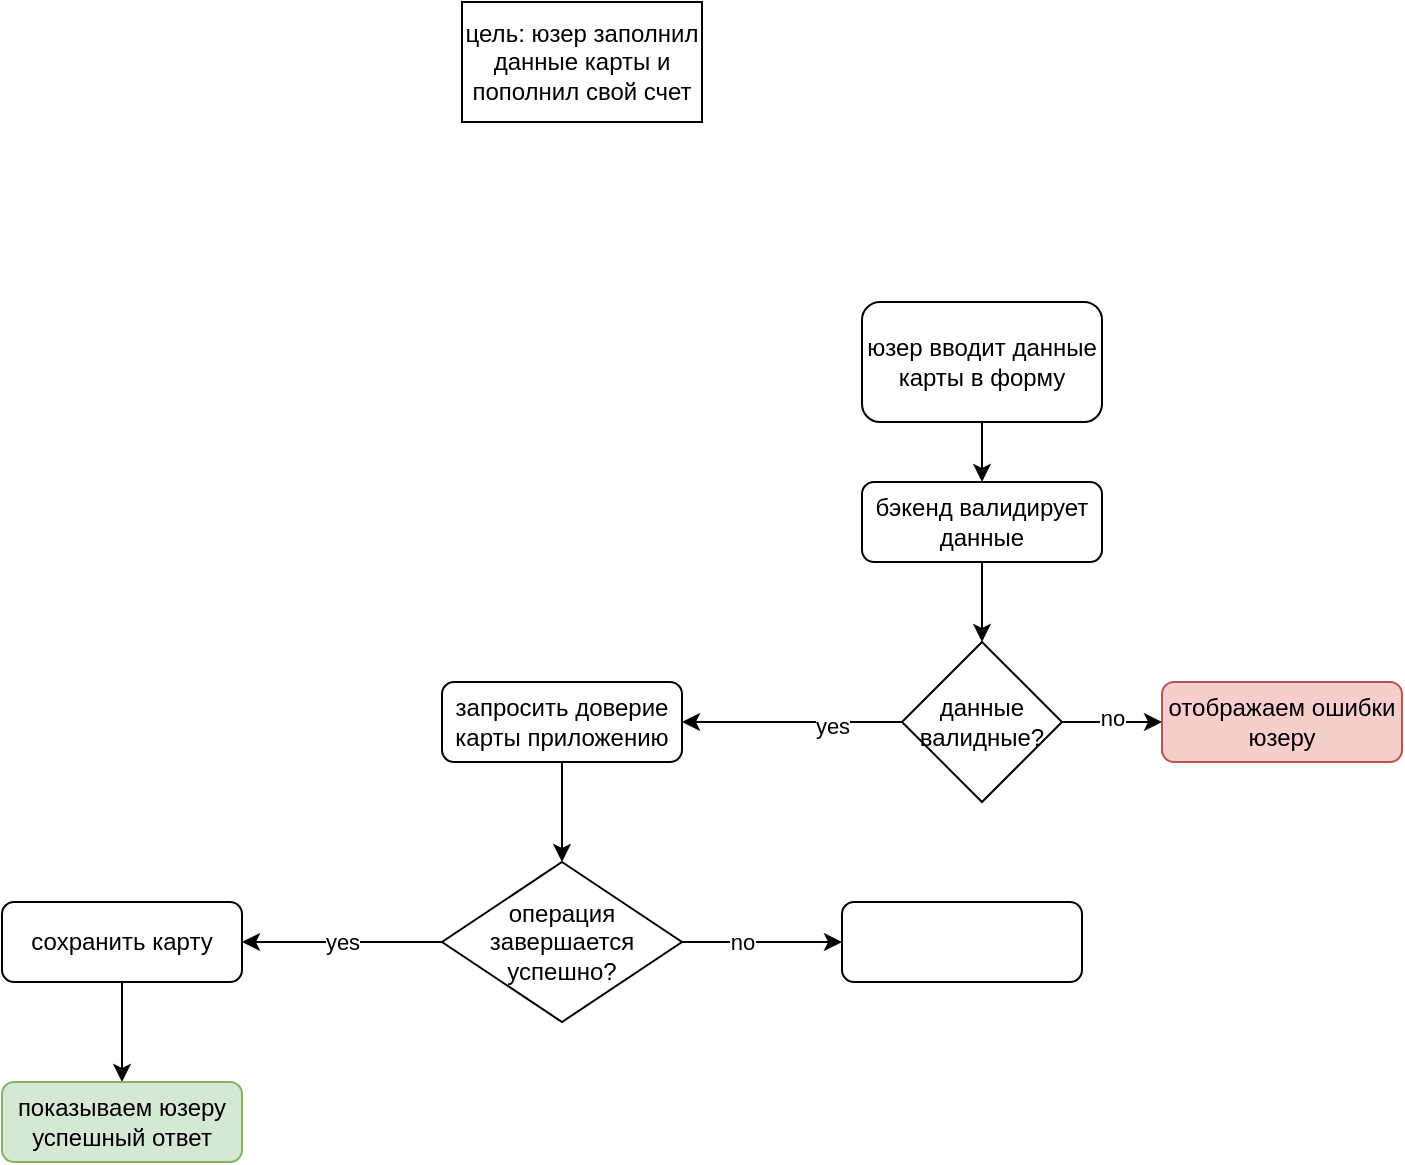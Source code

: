 <mxfile version="21.6.6" type="github">
  <diagram id="C5RBs43oDa-KdzZeNtuy" name="Page-1">
    <mxGraphModel dx="909" dy="563" grid="1" gridSize="10" guides="1" tooltips="1" connect="1" arrows="1" fold="1" page="1" pageScale="1" pageWidth="827" pageHeight="1169" math="0" shadow="0">
      <root>
        <mxCell id="WIyWlLk6GJQsqaUBKTNV-0" />
        <mxCell id="WIyWlLk6GJQsqaUBKTNV-1" parent="WIyWlLk6GJQsqaUBKTNV-0" />
        <mxCell id="UOUn-AxjPs3sLsC2iMMm-11" value="" style="edgeStyle=orthogonalEdgeStyle;rounded=0;orthogonalLoop=1;jettySize=auto;html=1;" edge="1" parent="WIyWlLk6GJQsqaUBKTNV-1" source="WIyWlLk6GJQsqaUBKTNV-3" target="UOUn-AxjPs3sLsC2iMMm-2">
          <mxGeometry relative="1" as="geometry" />
        </mxCell>
        <mxCell id="WIyWlLk6GJQsqaUBKTNV-3" value="бэкенд валидирует данные" style="rounded=1;whiteSpace=wrap;html=1;fontSize=12;glass=0;strokeWidth=1;shadow=0;" parent="WIyWlLk6GJQsqaUBKTNV-1" vertex="1">
          <mxGeometry x="580" y="260" width="120" height="40" as="geometry" />
        </mxCell>
        <mxCell id="UOUn-AxjPs3sLsC2iMMm-10" value="" style="edgeStyle=orthogonalEdgeStyle;rounded=0;orthogonalLoop=1;jettySize=auto;html=1;entryX=0.5;entryY=0;entryDx=0;entryDy=0;" edge="1" parent="WIyWlLk6GJQsqaUBKTNV-1" source="UOUn-AxjPs3sLsC2iMMm-0" target="WIyWlLk6GJQsqaUBKTNV-3">
          <mxGeometry relative="1" as="geometry" />
        </mxCell>
        <mxCell id="UOUn-AxjPs3sLsC2iMMm-0" value="юзер вводит данные карты в форму" style="rounded=1;whiteSpace=wrap;html=1;" vertex="1" parent="WIyWlLk6GJQsqaUBKTNV-1">
          <mxGeometry x="580" y="170" width="120" height="60" as="geometry" />
        </mxCell>
        <mxCell id="UOUn-AxjPs3sLsC2iMMm-1" value="цель: юзер заполнил данные карты и пополнил свой счет" style="rounded=0;whiteSpace=wrap;html=1;" vertex="1" parent="WIyWlLk6GJQsqaUBKTNV-1">
          <mxGeometry x="380" y="20" width="120" height="60" as="geometry" />
        </mxCell>
        <mxCell id="UOUn-AxjPs3sLsC2iMMm-6" value="" style="edgeStyle=orthogonalEdgeStyle;rounded=0;orthogonalLoop=1;jettySize=auto;html=1;" edge="1" parent="WIyWlLk6GJQsqaUBKTNV-1" source="UOUn-AxjPs3sLsC2iMMm-2" target="UOUn-AxjPs3sLsC2iMMm-3">
          <mxGeometry relative="1" as="geometry" />
        </mxCell>
        <mxCell id="UOUn-AxjPs3sLsC2iMMm-9" value="no" style="edgeLabel;html=1;align=center;verticalAlign=middle;resizable=0;points=[];" vertex="1" connectable="0" parent="UOUn-AxjPs3sLsC2iMMm-6">
          <mxGeometry x="-0.003" y="2" relative="1" as="geometry">
            <mxPoint as="offset" />
          </mxGeometry>
        </mxCell>
        <mxCell id="UOUn-AxjPs3sLsC2iMMm-7" value="" style="edgeStyle=orthogonalEdgeStyle;rounded=0;orthogonalLoop=1;jettySize=auto;html=1;" edge="1" parent="WIyWlLk6GJQsqaUBKTNV-1" source="UOUn-AxjPs3sLsC2iMMm-2" target="UOUn-AxjPs3sLsC2iMMm-4">
          <mxGeometry relative="1" as="geometry" />
        </mxCell>
        <mxCell id="UOUn-AxjPs3sLsC2iMMm-8" value="yes" style="edgeLabel;html=1;align=center;verticalAlign=middle;resizable=0;points=[];" vertex="1" connectable="0" parent="UOUn-AxjPs3sLsC2iMMm-7">
          <mxGeometry x="-0.354" y="2" relative="1" as="geometry">
            <mxPoint as="offset" />
          </mxGeometry>
        </mxCell>
        <mxCell id="UOUn-AxjPs3sLsC2iMMm-2" value="данные валидные?" style="rhombus;whiteSpace=wrap;html=1;" vertex="1" parent="WIyWlLk6GJQsqaUBKTNV-1">
          <mxGeometry x="600" y="340" width="80" height="80" as="geometry" />
        </mxCell>
        <mxCell id="UOUn-AxjPs3sLsC2iMMm-3" value="отображаем ошибки юзеру" style="rounded=1;whiteSpace=wrap;html=1;fontSize=12;glass=0;strokeWidth=1;shadow=0;fillColor=#f8cecc;strokeColor=#b85450;" vertex="1" parent="WIyWlLk6GJQsqaUBKTNV-1">
          <mxGeometry x="730" y="360" width="120" height="40" as="geometry" />
        </mxCell>
        <mxCell id="UOUn-AxjPs3sLsC2iMMm-14" value="" style="edgeStyle=orthogonalEdgeStyle;rounded=0;orthogonalLoop=1;jettySize=auto;html=1;" edge="1" parent="WIyWlLk6GJQsqaUBKTNV-1" source="UOUn-AxjPs3sLsC2iMMm-4" target="UOUn-AxjPs3sLsC2iMMm-13">
          <mxGeometry relative="1" as="geometry" />
        </mxCell>
        <mxCell id="UOUn-AxjPs3sLsC2iMMm-4" value="запросить доверие карты приложению" style="rounded=1;whiteSpace=wrap;html=1;fontSize=12;glass=0;strokeWidth=1;shadow=0;" vertex="1" parent="WIyWlLk6GJQsqaUBKTNV-1">
          <mxGeometry x="370" y="360" width="120" height="40" as="geometry" />
        </mxCell>
        <mxCell id="UOUn-AxjPs3sLsC2iMMm-20" value="yes" style="edgeStyle=orthogonalEdgeStyle;rounded=0;orthogonalLoop=1;jettySize=auto;html=1;" edge="1" parent="WIyWlLk6GJQsqaUBKTNV-1" source="UOUn-AxjPs3sLsC2iMMm-13" target="UOUn-AxjPs3sLsC2iMMm-18">
          <mxGeometry relative="1" as="geometry" />
        </mxCell>
        <mxCell id="UOUn-AxjPs3sLsC2iMMm-22" value="" style="edgeStyle=orthogonalEdgeStyle;rounded=0;orthogonalLoop=1;jettySize=auto;html=1;" edge="1" parent="WIyWlLk6GJQsqaUBKTNV-1" source="UOUn-AxjPs3sLsC2iMMm-13" target="UOUn-AxjPs3sLsC2iMMm-19">
          <mxGeometry relative="1" as="geometry" />
        </mxCell>
        <mxCell id="UOUn-AxjPs3sLsC2iMMm-23" value="no" style="edgeLabel;html=1;align=center;verticalAlign=middle;resizable=0;points=[];" vertex="1" connectable="0" parent="UOUn-AxjPs3sLsC2iMMm-22">
          <mxGeometry x="-0.569" y="2" relative="1" as="geometry">
            <mxPoint x="13" y="2" as="offset" />
          </mxGeometry>
        </mxCell>
        <mxCell id="UOUn-AxjPs3sLsC2iMMm-13" value="операция завершается успешно?" style="rhombus;whiteSpace=wrap;html=1;" vertex="1" parent="WIyWlLk6GJQsqaUBKTNV-1">
          <mxGeometry x="370" y="450" width="120" height="80" as="geometry" />
        </mxCell>
        <mxCell id="UOUn-AxjPs3sLsC2iMMm-25" value="" style="edgeStyle=orthogonalEdgeStyle;rounded=0;orthogonalLoop=1;jettySize=auto;html=1;" edge="1" parent="WIyWlLk6GJQsqaUBKTNV-1" source="UOUn-AxjPs3sLsC2iMMm-18" target="UOUn-AxjPs3sLsC2iMMm-24">
          <mxGeometry relative="1" as="geometry" />
        </mxCell>
        <mxCell id="UOUn-AxjPs3sLsC2iMMm-18" value="сохранить карту" style="rounded=1;whiteSpace=wrap;html=1;fontSize=12;glass=0;strokeWidth=1;shadow=0;" vertex="1" parent="WIyWlLk6GJQsqaUBKTNV-1">
          <mxGeometry x="150" y="470" width="120" height="40" as="geometry" />
        </mxCell>
        <mxCell id="UOUn-AxjPs3sLsC2iMMm-19" value="" style="rounded=1;whiteSpace=wrap;html=1;fontSize=12;glass=0;strokeWidth=1;shadow=0;" vertex="1" parent="WIyWlLk6GJQsqaUBKTNV-1">
          <mxGeometry x="570" y="470" width="120" height="40" as="geometry" />
        </mxCell>
        <mxCell id="UOUn-AxjPs3sLsC2iMMm-24" value="показываем юзеру успешный ответ" style="rounded=1;whiteSpace=wrap;html=1;fontSize=12;glass=0;strokeWidth=1;shadow=0;fillColor=#d5e8d4;strokeColor=#82b366;" vertex="1" parent="WIyWlLk6GJQsqaUBKTNV-1">
          <mxGeometry x="150" y="560" width="120" height="40" as="geometry" />
        </mxCell>
      </root>
    </mxGraphModel>
  </diagram>
</mxfile>
